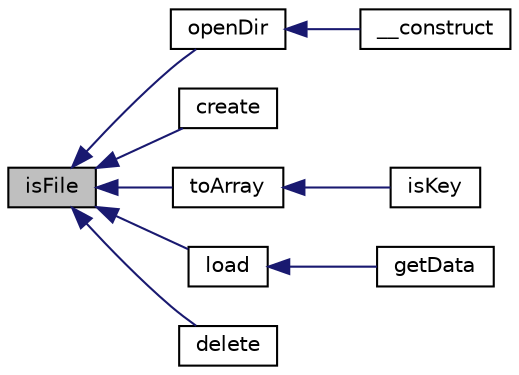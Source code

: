 digraph "isFile"
{
  edge [fontname="Helvetica",fontsize="10",labelfontname="Helvetica",labelfontsize="10"];
  node [fontname="Helvetica",fontsize="10",shape=record];
  rankdir="LR";
  Node22 [label="isFile",height=0.2,width=0.4,color="black", fillcolor="grey75", style="filled", fontcolor="black"];
  Node22 -> Node23 [dir="back",color="midnightblue",fontsize="10",style="solid",fontname="Helvetica"];
  Node23 [label="openDir",height=0.2,width=0.4,color="black", fillcolor="white", style="filled",URL="$class_zest_1_1_cache_1_1_zest_cache_1_1_zest_cache.html#a930c737e9680d9b351c6e966bc0719b1"];
  Node23 -> Node24 [dir="back",color="midnightblue",fontsize="10",style="solid",fontname="Helvetica"];
  Node24 [label="__construct",height=0.2,width=0.4,color="black", fillcolor="white", style="filled",URL="$class_zest_1_1_cache_1_1_zest_cache_1_1_zest_cache.html#a095c5d389db211932136b53f25f39685"];
  Node22 -> Node25 [dir="back",color="midnightblue",fontsize="10",style="solid",fontname="Helvetica"];
  Node25 [label="create",height=0.2,width=0.4,color="black", fillcolor="white", style="filled",URL="$class_zest_1_1_cache_1_1_zest_cache_1_1_zest_cache.html#a506164830505f7e79da131116185e661"];
  Node22 -> Node26 [dir="back",color="midnightblue",fontsize="10",style="solid",fontname="Helvetica"];
  Node26 [label="toArray",height=0.2,width=0.4,color="black", fillcolor="white", style="filled",URL="$class_zest_1_1_cache_1_1_zest_cache_1_1_zest_cache.html#a1908e580493f970d18a429b5ec0e789f"];
  Node26 -> Node27 [dir="back",color="midnightblue",fontsize="10",style="solid",fontname="Helvetica"];
  Node27 [label="isKey",height=0.2,width=0.4,color="black", fillcolor="white", style="filled",URL="$class_zest_1_1_cache_1_1_zest_cache_1_1_zest_cache.html#a2a03f6234b8581ecba754456e0fc13a9"];
  Node22 -> Node28 [dir="back",color="midnightblue",fontsize="10",style="solid",fontname="Helvetica"];
  Node28 [label="load",height=0.2,width=0.4,color="black", fillcolor="white", style="filled",URL="$class_zest_1_1_cache_1_1_zest_cache_1_1_zest_cache.html#aaa4e95f27857ab78defda3e0c0b7039b"];
  Node28 -> Node29 [dir="back",color="midnightblue",fontsize="10",style="solid",fontname="Helvetica"];
  Node29 [label="getData",height=0.2,width=0.4,color="black", fillcolor="white", style="filled",URL="$class_zest_1_1_cache_1_1_zest_cache_1_1_zest_cache.html#a102396013531dbe613a08448f8ed3e2f"];
  Node22 -> Node30 [dir="back",color="midnightblue",fontsize="10",style="solid",fontname="Helvetica"];
  Node30 [label="delete",height=0.2,width=0.4,color="black", fillcolor="white", style="filled",URL="$class_zest_1_1_cache_1_1_zest_cache_1_1_zest_cache.html#a321969477d98aef4154c184217d1c5e0"];
}
